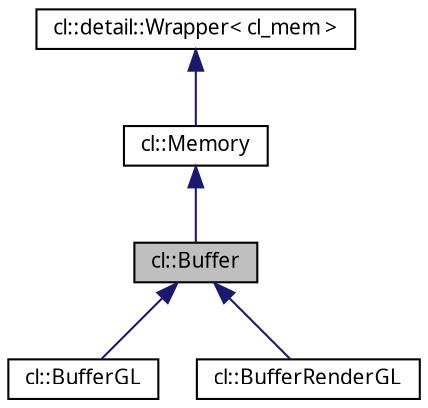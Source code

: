 digraph G
{
  edge [fontname="FreeSans.ttf",fontsize="10",labelfontname="FreeSans.ttf",labelfontsize="10"];
  node [fontname="FreeSans.ttf",fontsize="10",shape=record];
  Node1 [label="cl::Buffer",height=0.2,width=0.4,color="black", fillcolor="grey75", style="filled" fontcolor="black"];
  Node2 -> Node1 [dir=back,color="midnightblue",fontsize="10",style="solid",fontname="FreeSans.ttf"];
  Node2 [label="cl::Memory",height=0.2,width=0.4,color="black", fillcolor="white", style="filled",URL="$classcl_1_1_memory.html",tooltip="Memory interface for cl_mem."];
  Node3 -> Node2 [dir=back,color="midnightblue",fontsize="10",style="solid",fontname="FreeSans.ttf"];
  Node3 [label="cl::detail::Wrapper\< cl_mem \>",height=0.2,width=0.4,color="black", fillcolor="white", style="filled",URL="$classcl_1_1detail_1_1_wrapper.html"];
  Node1 -> Node4 [dir=back,color="midnightblue",fontsize="10",style="solid",fontname="FreeSans.ttf"];
  Node4 [label="cl::BufferGL",height=0.2,width=0.4,color="black", fillcolor="white", style="filled",URL="$classcl_1_1_buffer_g_l.html",tooltip="Memory buffer interface for GL interop."];
  Node1 -> Node5 [dir=back,color="midnightblue",fontsize="10",style="solid",fontname="FreeSans.ttf"];
  Node5 [label="cl::BufferRenderGL",height=0.2,width=0.4,color="black", fillcolor="white", style="filled",URL="$classcl_1_1_buffer_render_g_l.html",tooltip="Memory buffer interface for GL interop with renderbuffer."];
}
